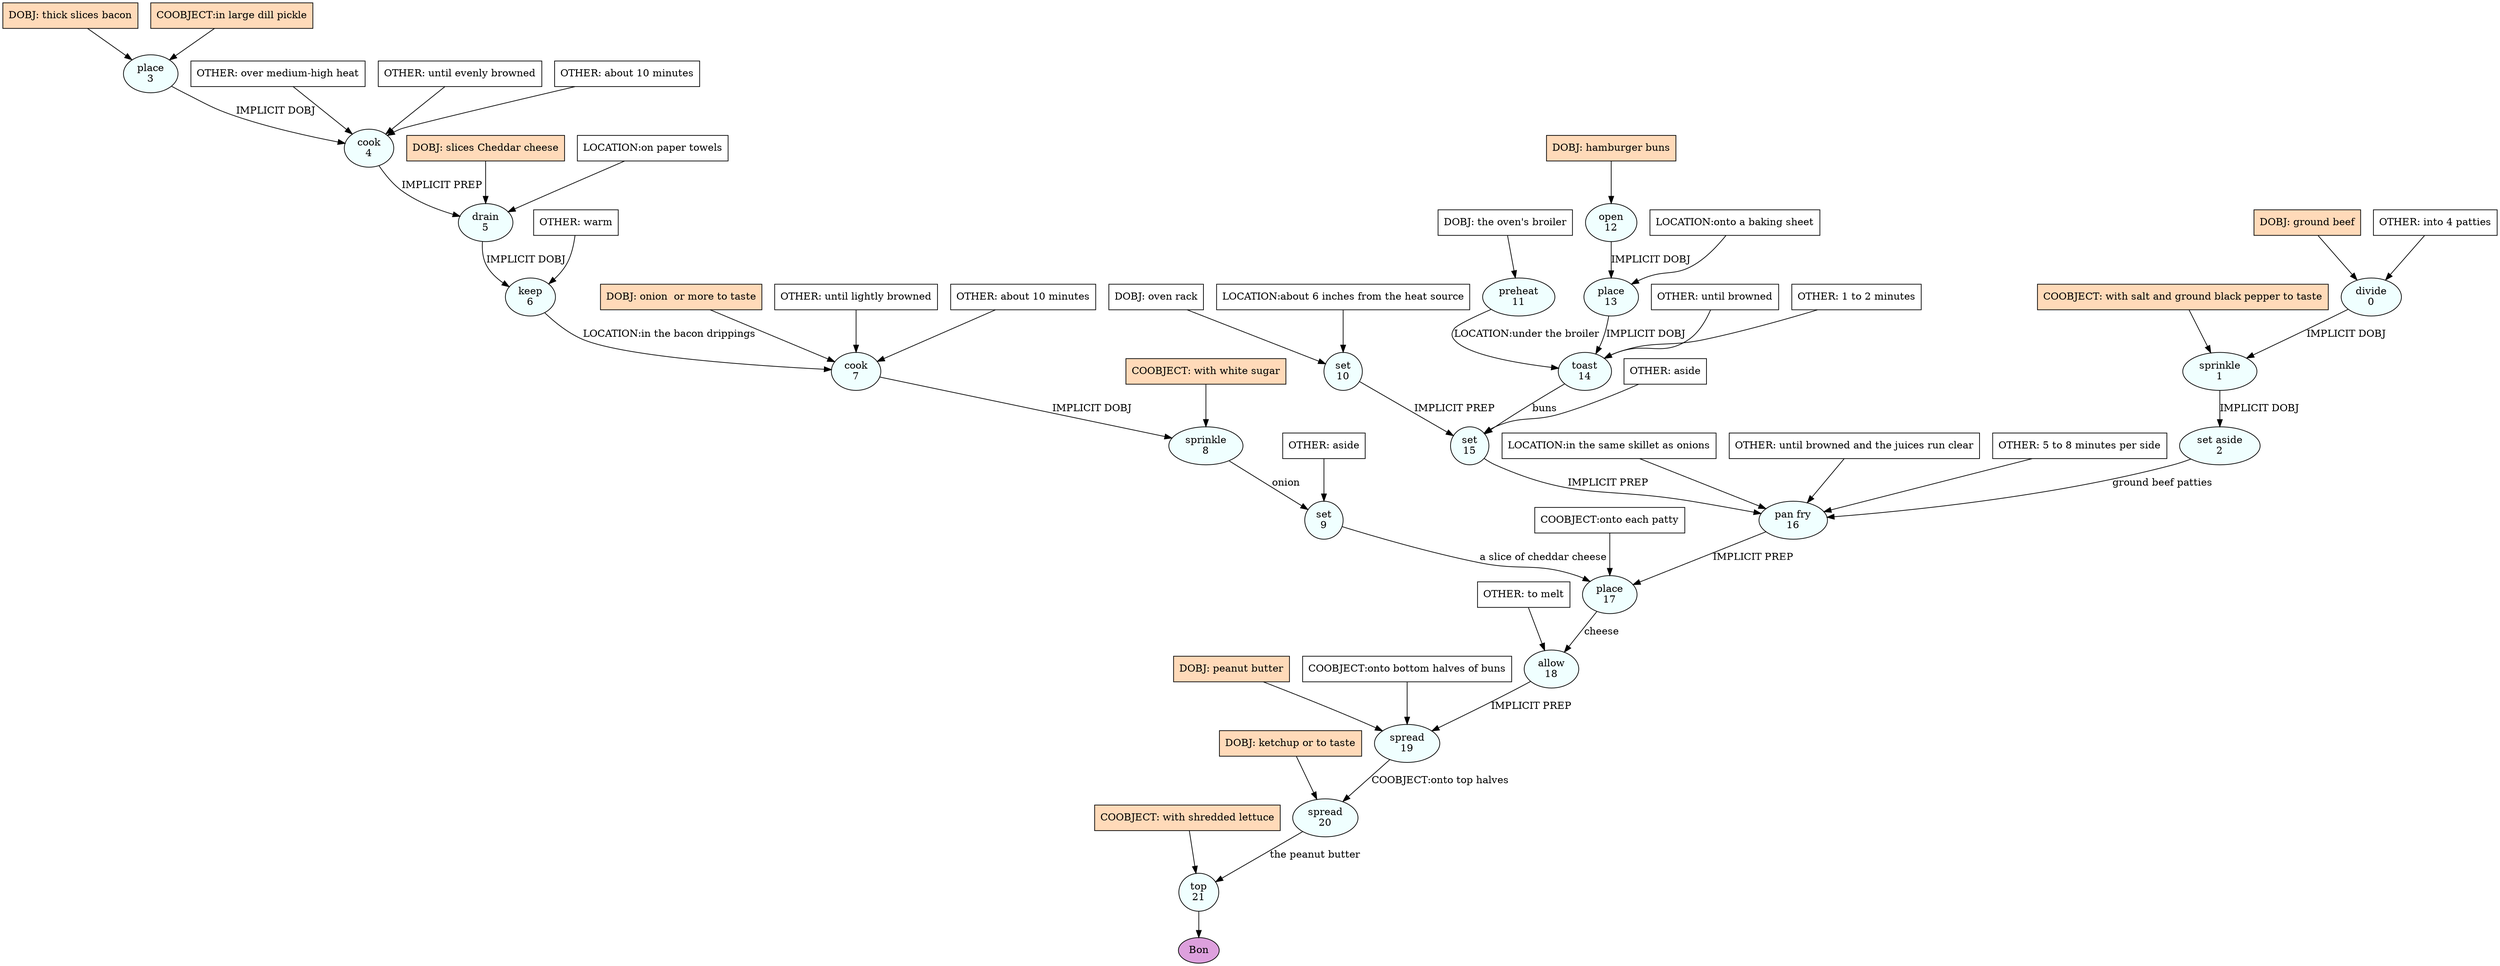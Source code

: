digraph recipe {
E0[label="divide
0", shape=oval, style=filled, fillcolor=azure]
E1[label="sprinkle
1", shape=oval, style=filled, fillcolor=azure]
E2[label="set aside
2", shape=oval, style=filled, fillcolor=azure]
E3[label="place
3", shape=oval, style=filled, fillcolor=azure]
E4[label="cook
4", shape=oval, style=filled, fillcolor=azure]
E5[label="drain
5", shape=oval, style=filled, fillcolor=azure]
E6[label="keep
6", shape=oval, style=filled, fillcolor=azure]
E7[label="cook
7", shape=oval, style=filled, fillcolor=azure]
E8[label="sprinkle
8", shape=oval, style=filled, fillcolor=azure]
E9[label="set
9", shape=oval, style=filled, fillcolor=azure]
E10[label="set
10", shape=oval, style=filled, fillcolor=azure]
E11[label="preheat
11", shape=oval, style=filled, fillcolor=azure]
E12[label="open
12", shape=oval, style=filled, fillcolor=azure]
E13[label="place
13", shape=oval, style=filled, fillcolor=azure]
E14[label="toast
14", shape=oval, style=filled, fillcolor=azure]
E15[label="set
15", shape=oval, style=filled, fillcolor=azure]
E16[label="pan fry
16", shape=oval, style=filled, fillcolor=azure]
E17[label="place
17", shape=oval, style=filled, fillcolor=azure]
E18[label="allow
18", shape=oval, style=filled, fillcolor=azure]
E19[label="spread
19", shape=oval, style=filled, fillcolor=azure]
E20[label="spread
20", shape=oval, style=filled, fillcolor=azure]
E21[label="top
21", shape=oval, style=filled, fillcolor=azure]
D0[label="DOBJ: ground beef", shape=box, style=filled, fillcolor=peachpuff]
D0 -> E0
O0_0[label="OTHER: into 4 patties", shape=box, style=filled, fillcolor=white]
O0_0 -> E0
D11[label="DOBJ: the oven's broiler", shape=box, style=filled, fillcolor=white]
D11 -> E11
D10[label="DOBJ: oven rack", shape=box, style=filled, fillcolor=white]
D10 -> E10
P10_0[label="LOCATION:about 6 inches from the heat source", shape=box, style=filled, fillcolor=white]
P10_0 -> E10
D3[label="DOBJ: thick slices bacon", shape=box, style=filled, fillcolor=peachpuff]
D3 -> E3
P3_0[label="COOBJECT:in large dill pickle", shape=box, style=filled, fillcolor=peachpuff]
P3_0 -> E3
D12[label="DOBJ: hamburger buns", shape=box, style=filled, fillcolor=peachpuff]
D12 -> E12
E0 -> E1 [label="IMPLICIT DOBJ"]
P1_0_ing[label="COOBJECT: with salt and ground black pepper to taste", shape=box, style=filled, fillcolor=peachpuff]
P1_0_ing -> E1
E1 -> E2 [label="IMPLICIT DOBJ"]
E3 -> E4 [label="IMPLICIT DOBJ"]
O4_0_0[label="OTHER: over medium-high heat", shape=box, style=filled, fillcolor=white]
O4_0_0 -> E4
O4_1_0[label="OTHER: until evenly browned", shape=box, style=filled, fillcolor=white]
O4_1_0 -> E4
O4_2_0[label="OTHER: about 10 minutes", shape=box, style=filled, fillcolor=white]
O4_2_0 -> E4
D5_ing[label="DOBJ: slices Cheddar cheese", shape=box, style=filled, fillcolor=peachpuff]
D5_ing -> E5
E4 -> E5 [label="IMPLICIT PREP"]
P5_1_0[label="LOCATION:on paper towels", shape=box, style=filled, fillcolor=white]
P5_1_0 -> E5
E5 -> E6 [label="IMPLICIT DOBJ"]
O6_0_0[label="OTHER: warm", shape=box, style=filled, fillcolor=white]
O6_0_0 -> E6
D7_ing[label="DOBJ: onion  or more to taste", shape=box, style=filled, fillcolor=peachpuff]
D7_ing -> E7
E6 -> E7 [label="LOCATION:in the bacon drippings"]
O7_0_0[label="OTHER: until lightly browned", shape=box, style=filled, fillcolor=white]
O7_0_0 -> E7
O7_1_0[label="OTHER: about 10 minutes", shape=box, style=filled, fillcolor=white]
O7_1_0 -> E7
E7 -> E8 [label="IMPLICIT DOBJ"]
P8_0_ing[label="COOBJECT: with white sugar", shape=box, style=filled, fillcolor=peachpuff]
P8_0_ing -> E8
E8 -> E9 [label="onion"]
O9_0_0[label="OTHER: aside", shape=box, style=filled, fillcolor=white]
O9_0_0 -> E9
E12 -> E13 [label="IMPLICIT DOBJ"]
P13_0_0[label="LOCATION:onto a baking sheet", shape=box, style=filled, fillcolor=white]
P13_0_0 -> E13
E13 -> E14 [label="IMPLICIT DOBJ"]
E11 -> E14 [label="LOCATION:under the broiler"]
O14_0_0[label="OTHER: until browned", shape=box, style=filled, fillcolor=white]
O14_0_0 -> E14
O14_1_0[label="OTHER: 1 to 2 minutes", shape=box, style=filled, fillcolor=white]
O14_1_0 -> E14
E14 -> E15 [label="buns"]
E10 -> E15 [label="IMPLICIT PREP"]
O15_0_0[label="OTHER: aside", shape=box, style=filled, fillcolor=white]
O15_0_0 -> E15
E2 -> E16 [label="ground beef patties"]
E15 -> E16 [label="IMPLICIT PREP"]
P16_1_0[label="LOCATION:in the same skillet as onions", shape=box, style=filled, fillcolor=white]
P16_1_0 -> E16
O16_0_0[label="OTHER: until browned and the juices run clear", shape=box, style=filled, fillcolor=white]
O16_0_0 -> E16
O16_1_0[label="OTHER: 5 to 8 minutes per side", shape=box, style=filled, fillcolor=white]
O16_1_0 -> E16
E9 -> E17 [label="a slice of cheddar cheese"]
E16 -> E17 [label="IMPLICIT PREP"]
P17_1_0[label="COOBJECT:onto each patty", shape=box, style=filled, fillcolor=white]
P17_1_0 -> E17
E17 -> E18 [label="cheese"]
O18_0_0[label="OTHER: to melt", shape=box, style=filled, fillcolor=white]
O18_0_0 -> E18
D19_ing[label="DOBJ: peanut butter", shape=box, style=filled, fillcolor=peachpuff]
D19_ing -> E19
E18 -> E19 [label="IMPLICIT PREP"]
P19_1_0[label="COOBJECT:onto bottom halves of buns", shape=box, style=filled, fillcolor=white]
P19_1_0 -> E19
D20_ing[label="DOBJ: ketchup or to taste", shape=box, style=filled, fillcolor=peachpuff]
D20_ing -> E20
E19 -> E20 [label="COOBJECT:onto top halves"]
E20 -> E21 [label="the peanut butter"]
P21_0_ing[label="COOBJECT: with shredded lettuce", shape=box, style=filled, fillcolor=peachpuff]
P21_0_ing -> E21
EOR[label="Bon", shape=oval, style=filled, fillcolor=plum]
E21 -> EOR
}
